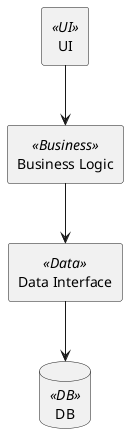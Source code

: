 @startuml

skinparam componentStyle rectangle
skinparam rectangle {
  BackgroundColor<<UI>> #D5E8D4
  BackgroundColor<<Business>> #DAE8FC
  BackgroundColor<<Data>> #DAE8FC
  BackgroundColor<<DB>> #FFF2CC
  BorderColor black
}

component "UI" <<UI>> as UI
component "Business Logic" <<Business>> as BL
component "Data Interface" <<Data>> as DI
database "DB" <<DB>> as DB

UI --> BL
BL --> DI
DI --> DB

@enduml
